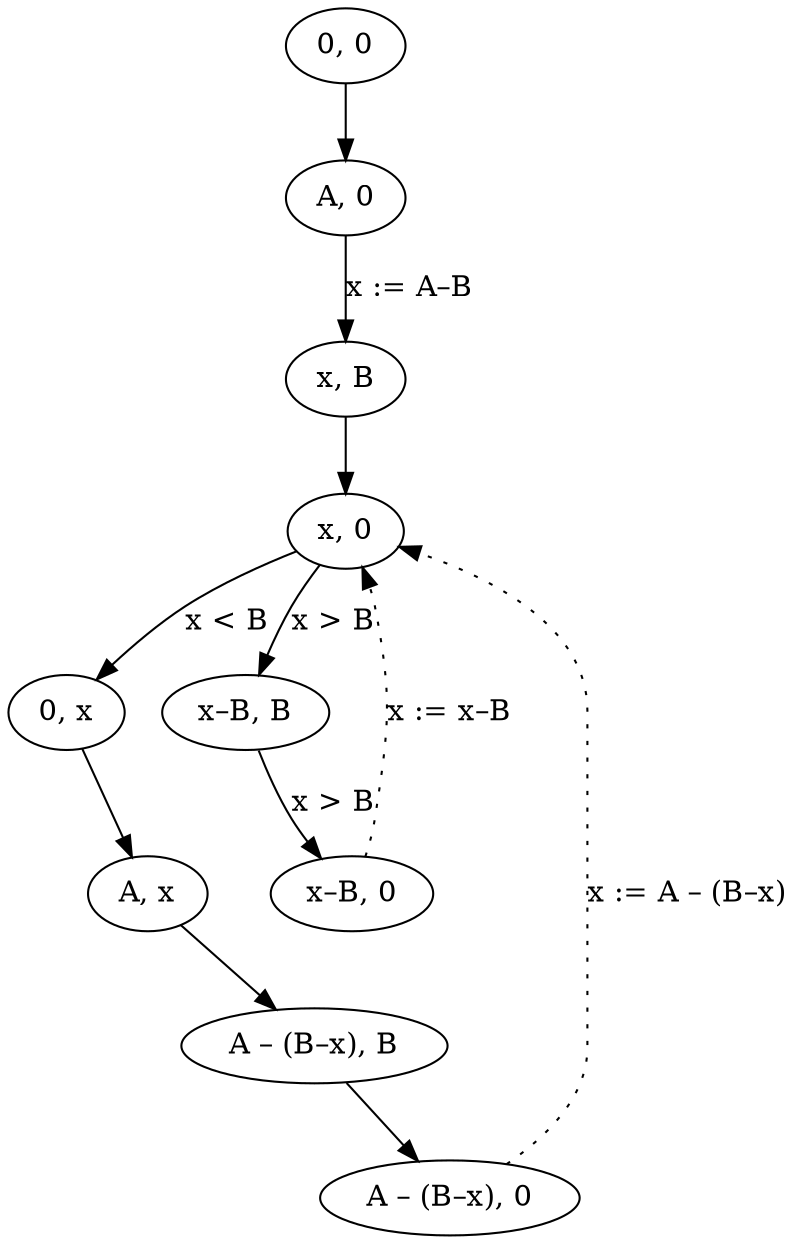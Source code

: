  digraph G {
"0, 0" -> "A, 0";
"A, 0" -> "x, B" [label = "x := A–B"];
"x, B" -> "x, 0";
"x, 0" -> "x–B, B" [label = "x > B"];
"x–B, B" -> "x–B, 0" [label = "x > B"];
"x–B, 0" -> "x, 0"  [style=dotted, label = "x := x–B"];
"x, 0" -> "0, x" [label = "x < B"];
"0, x" -> "A, x" -> "A – (B–x), B" -> "A – (B–x), 0";
"A – (B–x), 0" -> "x, 0" [style=dotted, label = "x := A – (B–x)"];
 }